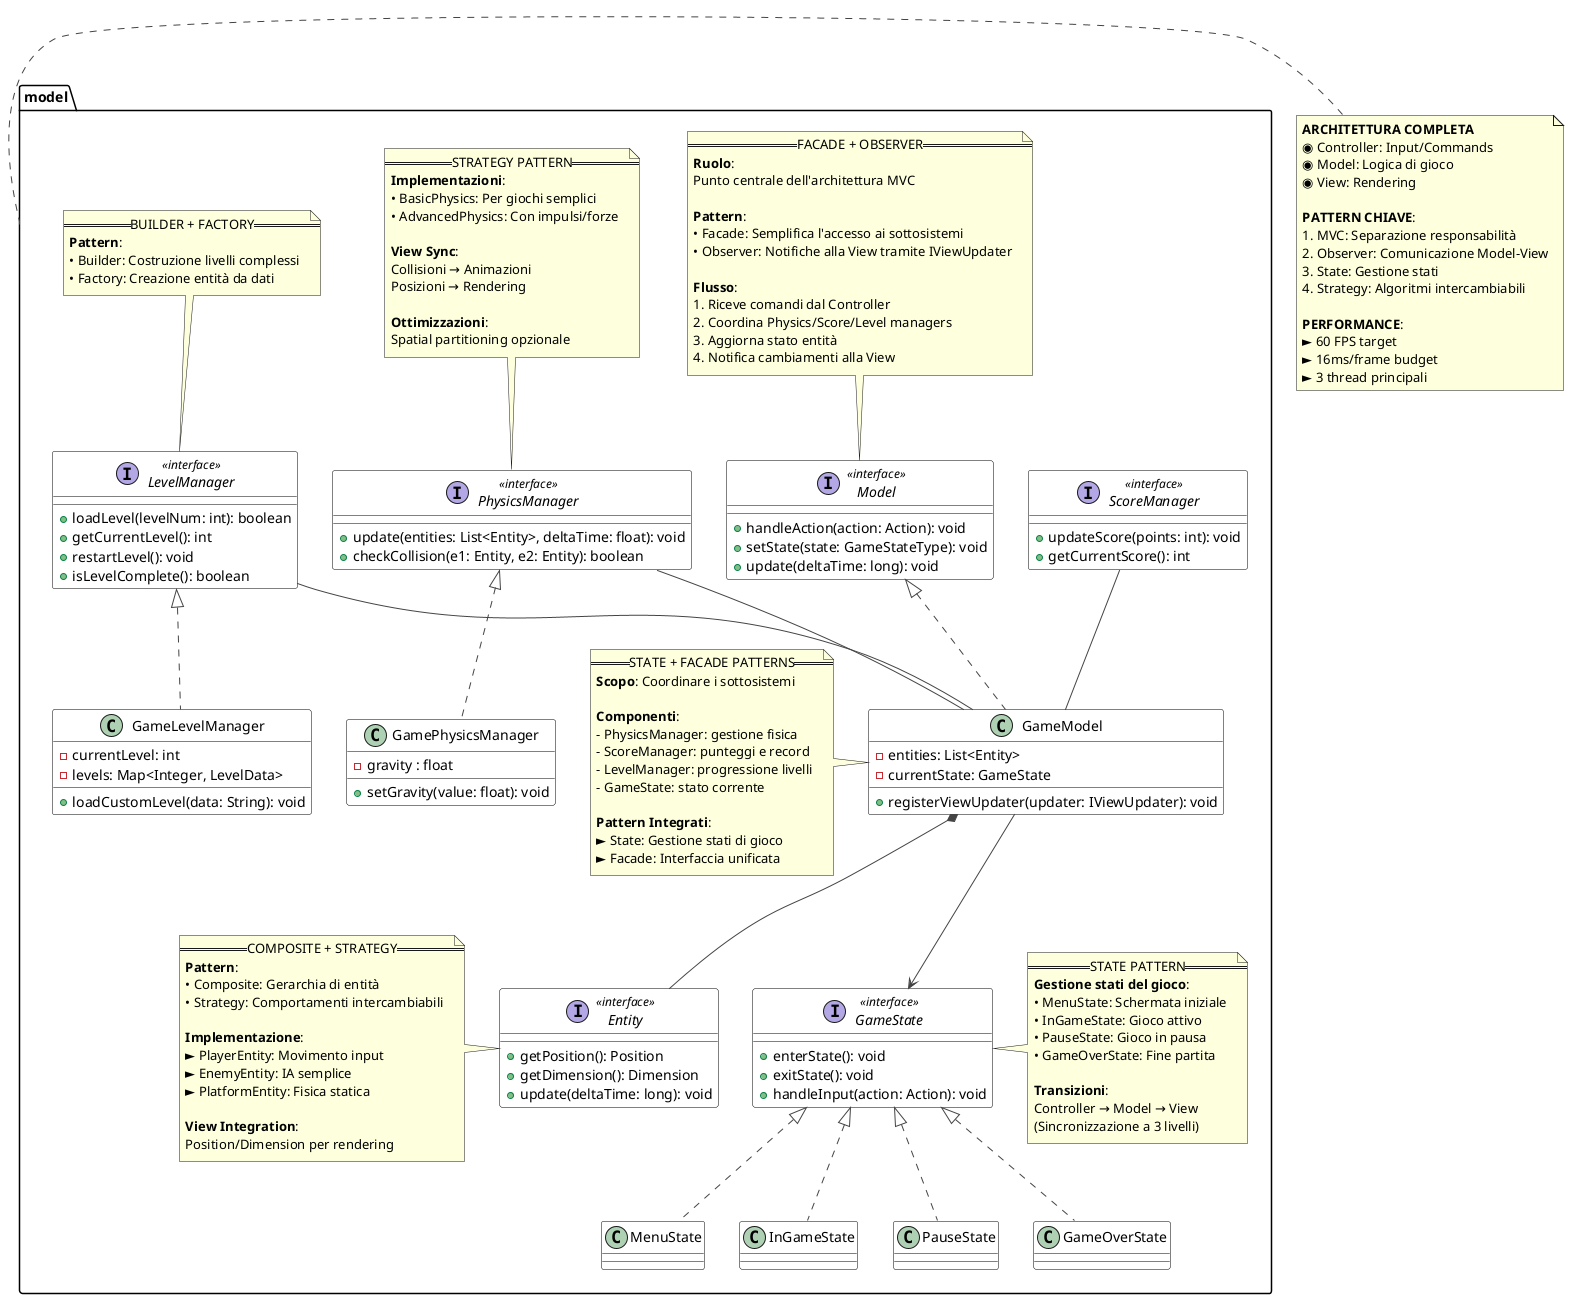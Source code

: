 @startuml coffeBreak.model

skinparam class {
    BackgroundColor White
    BorderColor Black
    ArrowColor #444
    NoteBackgroundColor #F9F9F9
}

package model {

    interface Model <<interface>> {
        + handleAction(action: Action): void
        + setState(state: GameStateType): void
        + update(deltaTime: long): void
    }

    class GameModel implements Model {
        - entities: List<Entity>
        - currentState: GameState
        + registerViewUpdater(updater: IViewUpdater): void
    }

    interface Entity <<interface>> {
        + getPosition(): Position
        + getDimension(): Dimension
        + update(deltaTime: long): void
    }

    interface GameState <<interface>> {
        + enterState(): void
        + exitState(): void
        + handleInput(action: Action): void
    }

    class MenuState implements GameState
    class InGameState implements GameState
    class PauseState implements GameState
    class GameOverState implements GameState

    interface PhysicsManager <<interface>> {
        + update(entities: List<Entity>, deltaTime: float): void
        + checkCollision(e1: Entity, e2: Entity): boolean
    }

    class GamePhysicsManager implements PhysicsManager {
        - gravity : float
        + setGravity(value: float): void
    }

    interface ScoreManager <<interface>> {
        + updateScore(points: int): void
        + getCurrentScore(): int
    }

    interface LevelManager <<interface>> {
        + loadLevel(levelNum: int): boolean
        + getCurrentLevel(): int
        + restartLevel(): void
        + isLevelComplete(): boolean
    }

    class GameLevelManager implements LevelManager {
        - currentLevel: int
        - levels: Map<Integer, LevelData>
        + loadCustomLevel(data: String): void
    }

    GameModel *-- Entity
    GameModel --> GameState
    PhysicsManager -- GameModel
    ScoreManager -- GameModel
    LevelManager -- GameModel

    note top of Model
        == FACADE + OBSERVER ==
        **Ruolo**: 
        Punto centrale dell'architettura MVC
        
        **Pattern**:
        • Facade: Semplifica l'accesso ai sottosistemi
        • Observer: Notifiche alla View tramite IViewUpdater
        
        **Flusso**:
        1. Riceve comandi dal Controller
        2. Coordina Physics/Score/Level managers
        3. Aggiorna stato entità
        4. Notifica cambiamenti alla View
    end note
    note left of GameModel
        == STATE + FACADE PATTERNS ==
        **Scopo**: Coordinare i sottosistemi
        
        **Componenti**:
        - PhysicsManager: gestione fisica
        - ScoreManager: punteggi e record
        - LevelManager: progressione livelli
        - GameState: stato corrente
        
        **Pattern Integrati**:
        ► State: Gestione stati di gioco
        ► Facade: Interfaccia unificata
    end note
    note right of GameState
        == STATE PATTERN ==
        **Gestione stati del gioco**:
        • MenuState: Schermata iniziale
        • InGameState: Gioco attivo
        • PauseState: Gioco in pausa
        • GameOverState: Fine partita
        
        **Transizioni**:
        Controller → Model → View
        (Sincronizzazione a 3 livelli)
    end note
    note left of Entity
        == COMPOSITE + STRATEGY ==
        **Pattern**:
        • Composite: Gerarchia di entità
        • Strategy: Comportamenti intercambiabili
        
        **Implementazione**:
        ► PlayerEntity: Movimento input
        ► EnemyEntity: IA semplice
        ► PlatformEntity: Fisica statica
        
        **View Integration**:
        Position/Dimension per rendering
    end note
    note top of PhysicsManager
        == STRATEGY PATTERN ==
        **Implementazioni**:
        • BasicPhysics: Per giochi semplici
        • AdvancedPhysics: Con impulsi/forze
        
        **View Sync**:
        Collisioni → Animazioni
        Posizioni → Rendering
        
        **Ottimizzazioni**:
        Spatial partitioning opzionale
    end note
    note top of LevelManager
        == BUILDER + FACTORY ==
        **Pattern**:
        • Builder: Costruzione livelli complessi
        • Factory: Creazione entità da dati
    end note
}

note right of model
    **ARCHITETTURA COMPLETA**
    ◉ Controller: Input/Commands
    ◉ Model: Logica di gioco
    ◉ View: Rendering
    
    **PATTERN CHIAVE**:
    1. MVC: Separazione responsabilità
    2. Observer: Comunicazione Model-View
    3. State: Gestione stati
    4. Strategy: Algoritmi intercambiabili
    
    **PERFORMANCE**:
    ► 60 FPS target
    ► 16ms/frame budget
    ► 3 thread principali
end note

@enduml